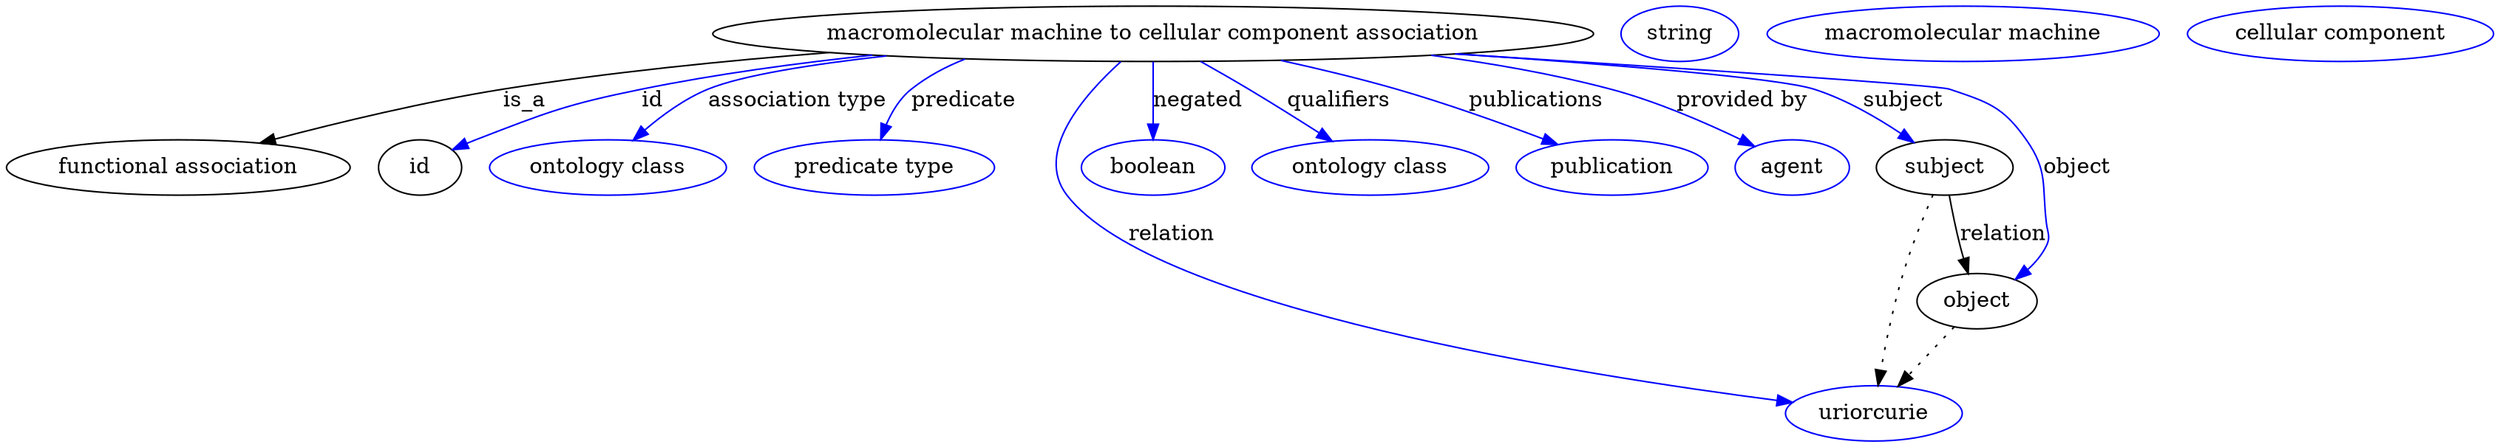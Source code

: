 digraph {
	graph [bb="0,0,1321,283"];
	node [label="\N"];
	"macromolecular machine to cellular component association"	 [height=0.5,
		label="macromolecular machine to cellular component association",
		pos="621.74,265",
		width=6.1925];
	"functional association"	 [height=0.5,
		pos="87.742,178",
		width=2.4373];
	"macromolecular machine to cellular component association" -> "functional association"	 [label=is_a,
		lp="286.74,221.5",
		pos="e,135.55,193.26 454.21,253.05 397.28,247.54 333.48,239.76 275.74,229 231.34,220.72 182.09,207.2 145.15,196.16"];
	id	 [height=0.5,
		pos="220.74,178",
		width=0.75];
	"macromolecular machine to cellular component association" -> id	 [color=blue,
		label=id,
		lp="356.24,221.5",
		pos="e,242.24,189.3 476.57,251.3 435.57,245.93 391.13,238.66 350.74,229 307.68,218.7 297.51,213.27 256.74,196 254.96,195.24 253.14,194.44 \
251.31,193.61",
		style=solid];
	"association type"	 [color=blue,
		height=0.5,
		label="ontology class",
		pos="327.74,178",
		width=1.7151];
	"macromolecular machine to cellular component association" -> "association type"	 [color=blue,
		label="association type",
		lp="432.74,221.5",
		pos="e,343.61,195.51 488.09,250.54 446.82,244.74 407.34,237.41 388.74,229 374.78,222.68 361.45,212.25 350.83,202.46",
		style=solid];
	predicate	 [color=blue,
		height=0.5,
		label="predicate type",
		pos="467.74,178",
		width=1.679];
	"macromolecular machine to cellular component association" -> predicate	 [color=blue,
		label=predicate,
		lp="516.74,221.5",
		pos="e,472.23,196.44 540.18,248.16 519.08,242.55 499.98,235.94 491.74,229 484.64,223.02 479.51,214.46 475.86,206.07",
		style=solid];
	relation	 [color=blue,
		height=0.5,
		label=uriorcurie,
		pos="1011.7,18",
		width=1.2638];
	"macromolecular machine to cellular component association" -> relation	 [color=blue,
		label=relation,
		lp="637.74,134.5",
		pos="e,969.8,25.249 602.64,246.71 582.06,224.76 554.79,187.47 574.74,160 620.86,96.527 854.1,46.761 959.68,27.111",
		style=solid];
	negated	 [color=blue,
		height=0.5,
		label=boolean,
		pos="621.74,178",
		width=1.0652];
	"macromolecular machine to cellular component association" -> negated	 [color=blue,
		label=negated,
		lp="643.24,221.5",
		pos="e,621.74,196 621.74,246.97 621.74,235.19 621.74,219.56 621.74,206.16",
		style=solid];
	qualifiers	 [color=blue,
		height=0.5,
		label="ontology class",
		pos="739.74,178",
		width=1.7151];
	"macromolecular machine to cellular component association" -> qualifiers	 [color=blue,
		label=qualifiers,
		lp="714.74,221.5",
		pos="e,716.93,194.82 646.19,246.97 664.3,233.62 689.12,215.32 708.64,200.93",
		style=solid];
	publications	 [color=blue,
		height=0.5,
		label=publication,
		pos="869.74,178",
		width=1.3902];
	"macromolecular machine to cellular component association" -> publications	 [color=blue,
		label=publications,
		lp="817.24,221.5",
		pos="e,837.97,192.02 685.34,247.73 704.56,242.16 725.63,235.68 744.74,229 773.16,219.07 804.53,206.27 828.74,195.97",
		style=solid];
	"provided by"	 [color=blue,
		height=0.5,
		label=agent,
		pos="967.74,178",
		width=0.83048];
	"macromolecular machine to cellular component association" -> "provided by"	 [color=blue,
		label="provided by",
		lp="925.74,221.5",
		pos="e,945.51,190.25 755.55,250.56 788.37,245.32 823.13,238.31 854.74,229 883.47,220.54 914.34,206.21 936.55,194.89",
		style=solid];
	subject	 [height=0.5,
		pos="1051.7,178",
		width=0.99297];
	"macromolecular machine to cellular component association" -> subject	 [color=blue,
		label=subject,
		lp="1015.2,221.5",
		pos="e,1031.3,193 773.92,251.84 856.01,244.21 944.26,234.98 962.74,229 984.04,222.11 1005.9,209.69 1022.6,198.83",
		style=solid];
	object	 [height=0.5,
		pos="1071.7,91",
		width=0.9027];
	"macromolecular machine to cellular component association" -> object	 [color=blue,
		label=object,
		lp="1123.7,178",
		pos="e,1091.9,105.27 778.93,252.2 894.42,242.68 1032.3,230.99 1038.7,229 1067.1,220.19 1079.1,219.86 1096.7,196 1111.3,176.22 1106.1,\
166.44 1108.7,142 1109.5,135.37 1111.3,133.14 1108.7,127 1106.5,121.74 1103.1,116.86 1099.2,112.51",
		style=solid];
	association_id	 [color=blue,
		height=0.5,
		label=string,
		pos="892.74,265",
		width=0.84854];
	subject -> relation	 [pos="e,1015.1,36.239 1045.8,159.97 1041.3,146.12 1035.2,126.47 1030.7,109 1025.4,88.088 1020.4,64.188 1016.9,46.13",
		style=dotted];
	subject -> object	 [label=relation,
		lp="1083.7,134.5",
		pos="e,1067.6,109 1055.9,159.97 1058.6,148.08 1062.3,132.25 1065.4,118.76"];
	"functional association_subject"	 [color=blue,
		height=0.5,
		label="macromolecular machine",
		pos="1042.7,265",
		width=2.8164];
	object -> relation	 [pos="e,1025.9,35.261 1058.1,74.435 1050.5,65.207 1040.9,53.528 1032.4,43.191",
		style=dotted];
	"macromolecular machine to cellular component association_object"	 [color=blue,
		height=0.5,
		label="cellular component",
		pos="1241.7,265",
		width=2.2026];
}

